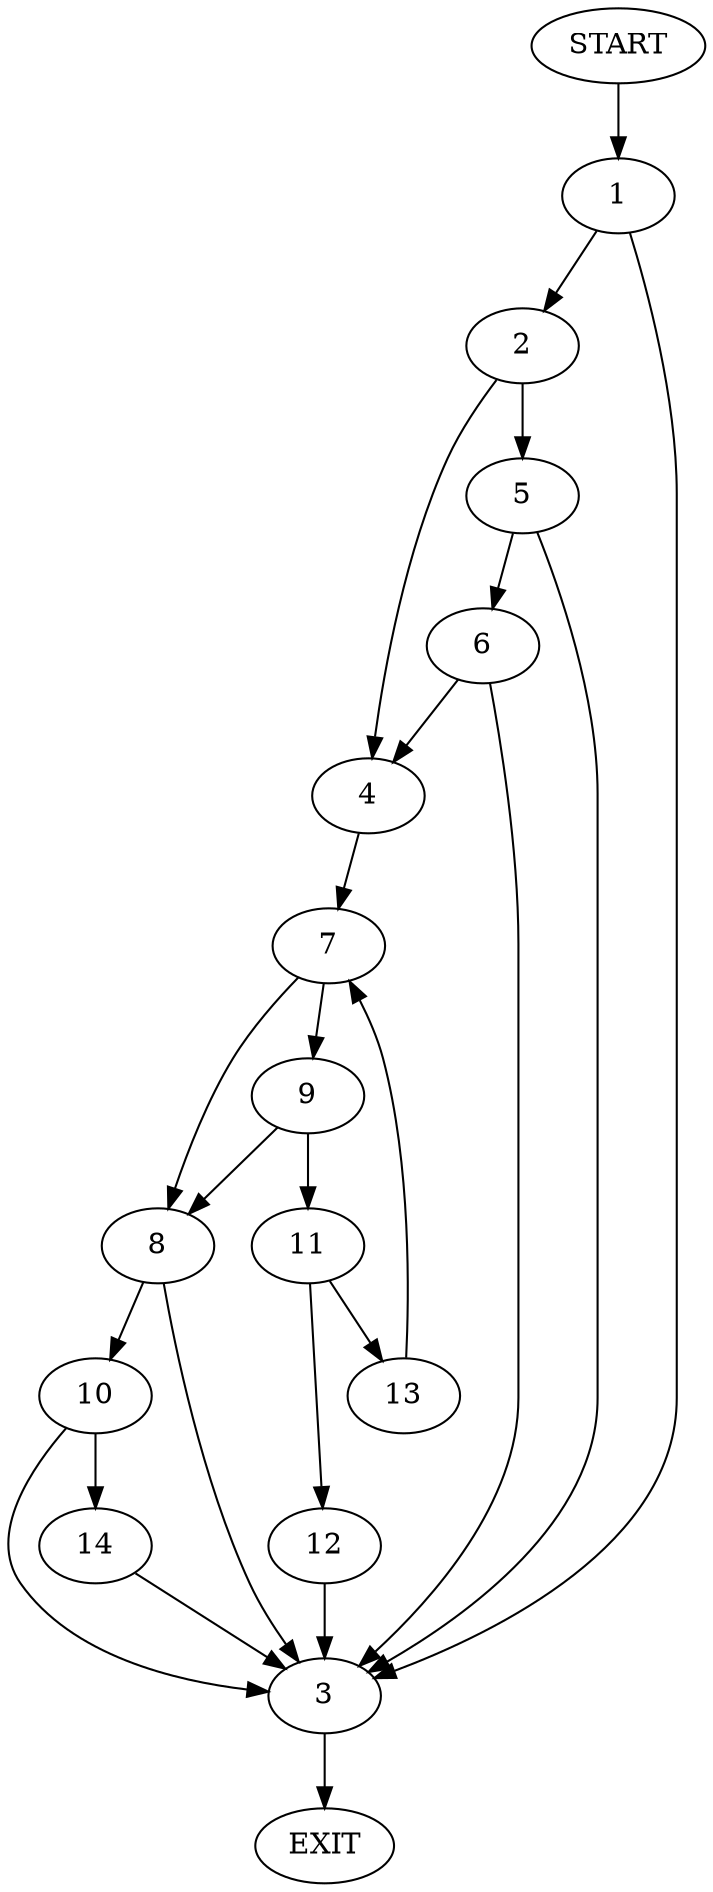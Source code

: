 digraph {
0 [label="START"]
15 [label="EXIT"]
0 -> 1
1 -> 2
1 -> 3
2 -> 4
2 -> 5
3 -> 15
5 -> 6
5 -> 3
4 -> 7
6 -> 3
6 -> 4
7 -> 8
7 -> 9
8 -> 10
8 -> 3
9 -> 8
9 -> 11
11 -> 12
11 -> 13
12 -> 3
13 -> 7
10 -> 14
10 -> 3
14 -> 3
}
